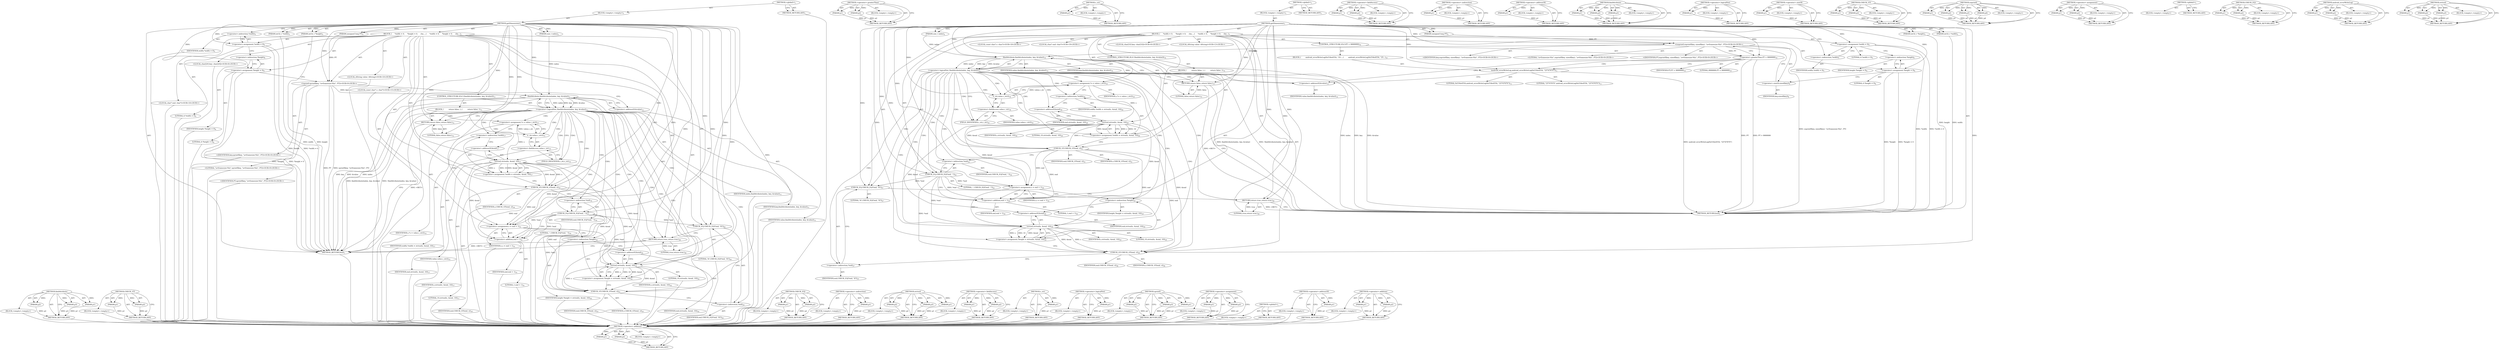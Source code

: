 digraph "strtoul" {
vulnerable_137 [label=<(METHOD,findAttribute)>];
vulnerable_138 [label=<(PARAM,p1)>];
vulnerable_139 [label=<(PARAM,p2)>];
vulnerable_140 [label=<(PARAM,p3)>];
vulnerable_141 [label=<(BLOCK,&lt;empty&gt;,&lt;empty&gt;)>];
vulnerable_142 [label=<(METHOD_RETURN,ANY)>];
vulnerable_162 [label=<(METHOD,CHECK_GT)>];
vulnerable_163 [label=<(PARAM,p1)>];
vulnerable_164 [label=<(PARAM,p2)>];
vulnerable_165 [label=<(BLOCK,&lt;empty&gt;,&lt;empty&gt;)>];
vulnerable_166 [label=<(METHOD_RETURN,ANY)>];
vulnerable_6 [label=<(METHOD,&lt;global&gt;)<SUB>1</SUB>>];
vulnerable_7 [label=<(BLOCK,&lt;empty&gt;,&lt;empty&gt;)<SUB>1</SUB>>];
vulnerable_8 [label=<(METHOD,getDimensions)<SUB>1</SUB>>];
vulnerable_9 [label=<(PARAM,size_t index)<SUB>2</SUB>>];
vulnerable_10 [label=<(PARAM,unsigned long PT)<SUB>2</SUB>>];
vulnerable_11 [label=<(PARAM,int32_t *width)<SUB>3</SUB>>];
vulnerable_12 [label=<(PARAM,int32_t *height)<SUB>3</SUB>>];
vulnerable_13 [label=<(BLOCK,{

     *width = 0;
     *height = 0;
 
    cha...,{

     *width = 0;
     *height = 0;
 
    cha...)<SUB>3</SUB>>];
vulnerable_14 [label=<(&lt;operator&gt;.assignment,*width = 0)<SUB>5</SUB>>];
vulnerable_15 [label=<(&lt;operator&gt;.indirection,*width)<SUB>5</SUB>>];
vulnerable_16 [label=<(IDENTIFIER,width,*width = 0)<SUB>5</SUB>>];
vulnerable_17 [label=<(LITERAL,0,*width = 0)<SUB>5</SUB>>];
vulnerable_18 [label=<(&lt;operator&gt;.assignment,*height = 0)<SUB>6</SUB>>];
vulnerable_19 [label=<(&lt;operator&gt;.indirection,*height)<SUB>6</SUB>>];
vulnerable_20 [label=<(IDENTIFIER,height,*height = 0)<SUB>6</SUB>>];
vulnerable_21 [label=<(LITERAL,0,*height = 0)<SUB>6</SUB>>];
vulnerable_22 [label="<(LOCAL,char[20] key: char[20])<SUB>8</SUB>>"];
vulnerable_23 [label="<(sprintf,sprintf(key, &quot;a=framesize:%lu&quot;, PT))<SUB>9</SUB>>"];
vulnerable_24 [label="<(IDENTIFIER,key,sprintf(key, &quot;a=framesize:%lu&quot;, PT))<SUB>9</SUB>>"];
vulnerable_25 [label="<(LITERAL,&quot;a=framesize:%lu&quot;,sprintf(key, &quot;a=framesize:%lu&quot;, PT))<SUB>9</SUB>>"];
vulnerable_26 [label="<(IDENTIFIER,PT,sprintf(key, &quot;a=framesize:%lu&quot;, PT))<SUB>9</SUB>>"];
vulnerable_27 [label="<(LOCAL,AString value: AString)<SUB>10</SUB>>"];
vulnerable_28 [label=<(CONTROL_STRUCTURE,IF,if (!findAttribute(index, key, &amp;value)))<SUB>11</SUB>>];
vulnerable_29 [label=<(&lt;operator&gt;.logicalNot,!findAttribute(index, key, &amp;value))<SUB>11</SUB>>];
vulnerable_30 [label=<(findAttribute,findAttribute(index, key, &amp;value))<SUB>11</SUB>>];
vulnerable_31 [label=<(IDENTIFIER,index,findAttribute(index, key, &amp;value))<SUB>11</SUB>>];
vulnerable_32 [label=<(IDENTIFIER,key,findAttribute(index, key, &amp;value))<SUB>11</SUB>>];
vulnerable_33 [label=<(&lt;operator&gt;.addressOf,&amp;value)<SUB>11</SUB>>];
vulnerable_34 [label=<(IDENTIFIER,value,findAttribute(index, key, &amp;value))<SUB>11</SUB>>];
vulnerable_35 [label=<(BLOCK,{
         return false;
 },{
         return false;
 })<SUB>11</SUB>>];
vulnerable_36 [label=<(RETURN,return false;,return false;)<SUB>12</SUB>>];
vulnerable_37 [label=<(LITERAL,false,return false;)<SUB>12</SUB>>];
vulnerable_38 [label="<(LOCAL,const char* s: char*)<SUB>15</SUB>>"];
vulnerable_39 [label=<(&lt;operator&gt;.assignment,*s = value.c_str())<SUB>15</SUB>>];
vulnerable_40 [label=<(IDENTIFIER,s,*s = value.c_str())<SUB>15</SUB>>];
vulnerable_41 [label=<(c_str,value.c_str())<SUB>15</SUB>>];
vulnerable_42 [label=<(&lt;operator&gt;.fieldAccess,value.c_str)<SUB>15</SUB>>];
vulnerable_43 [label=<(IDENTIFIER,value,value.c_str())<SUB>15</SUB>>];
vulnerable_44 [label=<(FIELD_IDENTIFIER,c_str,c_str)<SUB>15</SUB>>];
vulnerable_45 [label="<(LOCAL,char* end: char*)<SUB>16</SUB>>"];
vulnerable_46 [label=<(&lt;operator&gt;.assignment,*width = strtoul(s, &amp;end, 10))<SUB>17</SUB>>];
vulnerable_47 [label=<(&lt;operator&gt;.indirection,*width)<SUB>17</SUB>>];
vulnerable_48 [label=<(IDENTIFIER,width,*width = strtoul(s, &amp;end, 10))<SUB>17</SUB>>];
vulnerable_49 [label=<(strtoul,strtoul(s, &amp;end, 10))<SUB>17</SUB>>];
vulnerable_50 [label=<(IDENTIFIER,s,strtoul(s, &amp;end, 10))<SUB>17</SUB>>];
vulnerable_51 [label=<(&lt;operator&gt;.addressOf,&amp;end)<SUB>17</SUB>>];
vulnerable_52 [label=<(IDENTIFIER,end,strtoul(s, &amp;end, 10))<SUB>17</SUB>>];
vulnerable_53 [label=<(LITERAL,10,strtoul(s, &amp;end, 10))<SUB>17</SUB>>];
vulnerable_54 [label=<(CHECK_GT,CHECK_GT(end, s))<SUB>18</SUB>>];
vulnerable_55 [label=<(IDENTIFIER,end,CHECK_GT(end, s))<SUB>18</SUB>>];
vulnerable_56 [label=<(IDENTIFIER,s,CHECK_GT(end, s))<SUB>18</SUB>>];
vulnerable_57 [label=<(CHECK_EQ,CHECK_EQ(*end, '-'))<SUB>19</SUB>>];
vulnerable_58 [label=<(&lt;operator&gt;.indirection,*end)<SUB>19</SUB>>];
vulnerable_59 [label=<(IDENTIFIER,end,CHECK_EQ(*end, '-'))<SUB>19</SUB>>];
vulnerable_60 [label=<(LITERAL,'-',CHECK_EQ(*end, '-'))<SUB>19</SUB>>];
vulnerable_61 [label=<(&lt;operator&gt;.assignment,s = end + 1)<SUB>21</SUB>>];
vulnerable_62 [label=<(IDENTIFIER,s,s = end + 1)<SUB>21</SUB>>];
vulnerable_63 [label=<(&lt;operator&gt;.addition,end + 1)<SUB>21</SUB>>];
vulnerable_64 [label=<(IDENTIFIER,end,end + 1)<SUB>21</SUB>>];
vulnerable_65 [label=<(LITERAL,1,end + 1)<SUB>21</SUB>>];
vulnerable_66 [label=<(&lt;operator&gt;.assignment,*height = strtoul(s, &amp;end, 10))<SUB>22</SUB>>];
vulnerable_67 [label=<(&lt;operator&gt;.indirection,*height)<SUB>22</SUB>>];
vulnerable_68 [label=<(IDENTIFIER,height,*height = strtoul(s, &amp;end, 10))<SUB>22</SUB>>];
vulnerable_69 [label=<(strtoul,strtoul(s, &amp;end, 10))<SUB>22</SUB>>];
vulnerable_70 [label=<(IDENTIFIER,s,strtoul(s, &amp;end, 10))<SUB>22</SUB>>];
vulnerable_71 [label=<(&lt;operator&gt;.addressOf,&amp;end)<SUB>22</SUB>>];
vulnerable_72 [label=<(IDENTIFIER,end,strtoul(s, &amp;end, 10))<SUB>22</SUB>>];
vulnerable_73 [label=<(LITERAL,10,strtoul(s, &amp;end, 10))<SUB>22</SUB>>];
vulnerable_74 [label=<(CHECK_GT,CHECK_GT(end, s))<SUB>23</SUB>>];
vulnerable_75 [label=<(IDENTIFIER,end,CHECK_GT(end, s))<SUB>23</SUB>>];
vulnerable_76 [label=<(IDENTIFIER,s,CHECK_GT(end, s))<SUB>23</SUB>>];
vulnerable_77 [label=<(CHECK_EQ,CHECK_EQ(*end, '\0'))<SUB>24</SUB>>];
vulnerable_78 [label=<(&lt;operator&gt;.indirection,*end)<SUB>24</SUB>>];
vulnerable_79 [label=<(IDENTIFIER,end,CHECK_EQ(*end, '\0'))<SUB>24</SUB>>];
vulnerable_80 [label=<(LITERAL,'\0',CHECK_EQ(*end, '\0'))<SUB>24</SUB>>];
vulnerable_81 [label=<(RETURN,return true;,return true;)<SUB>26</SUB>>];
vulnerable_82 [label=<(LITERAL,true,return true;)<SUB>26</SUB>>];
vulnerable_83 [label=<(METHOD_RETURN,bool)<SUB>1</SUB>>];
vulnerable_85 [label=<(METHOD_RETURN,ANY)<SUB>1</SUB>>];
vulnerable_167 [label=<(METHOD,CHECK_EQ)>];
vulnerable_168 [label=<(PARAM,p1)>];
vulnerable_169 [label=<(PARAM,p2)>];
vulnerable_170 [label=<(BLOCK,&lt;empty&gt;,&lt;empty&gt;)>];
vulnerable_171 [label=<(METHOD_RETURN,ANY)>];
vulnerable_123 [label=<(METHOD,&lt;operator&gt;.indirection)>];
vulnerable_124 [label=<(PARAM,p1)>];
vulnerable_125 [label=<(BLOCK,&lt;empty&gt;,&lt;empty&gt;)>];
vulnerable_126 [label=<(METHOD_RETURN,ANY)>];
vulnerable_156 [label=<(METHOD,strtoul)>];
vulnerable_157 [label=<(PARAM,p1)>];
vulnerable_158 [label=<(PARAM,p2)>];
vulnerable_159 [label=<(PARAM,p3)>];
vulnerable_160 [label=<(BLOCK,&lt;empty&gt;,&lt;empty&gt;)>];
vulnerable_161 [label=<(METHOD_RETURN,ANY)>];
vulnerable_151 [label=<(METHOD,&lt;operator&gt;.fieldAccess)>];
vulnerable_152 [label=<(PARAM,p1)>];
vulnerable_153 [label=<(PARAM,p2)>];
vulnerable_154 [label=<(BLOCK,&lt;empty&gt;,&lt;empty&gt;)>];
vulnerable_155 [label=<(METHOD_RETURN,ANY)>];
vulnerable_147 [label=<(METHOD,c_str)>];
vulnerable_148 [label=<(PARAM,p1)>];
vulnerable_149 [label=<(BLOCK,&lt;empty&gt;,&lt;empty&gt;)>];
vulnerable_150 [label=<(METHOD_RETURN,ANY)>];
vulnerable_133 [label=<(METHOD,&lt;operator&gt;.logicalNot)>];
vulnerable_134 [label=<(PARAM,p1)>];
vulnerable_135 [label=<(BLOCK,&lt;empty&gt;,&lt;empty&gt;)>];
vulnerable_136 [label=<(METHOD_RETURN,ANY)>];
vulnerable_127 [label=<(METHOD,sprintf)>];
vulnerable_128 [label=<(PARAM,p1)>];
vulnerable_129 [label=<(PARAM,p2)>];
vulnerable_130 [label=<(PARAM,p3)>];
vulnerable_131 [label=<(BLOCK,&lt;empty&gt;,&lt;empty&gt;)>];
vulnerable_132 [label=<(METHOD_RETURN,ANY)>];
vulnerable_118 [label=<(METHOD,&lt;operator&gt;.assignment)>];
vulnerable_119 [label=<(PARAM,p1)>];
vulnerable_120 [label=<(PARAM,p2)>];
vulnerable_121 [label=<(BLOCK,&lt;empty&gt;,&lt;empty&gt;)>];
vulnerable_122 [label=<(METHOD_RETURN,ANY)>];
vulnerable_112 [label=<(METHOD,&lt;global&gt;)<SUB>1</SUB>>];
vulnerable_113 [label=<(BLOCK,&lt;empty&gt;,&lt;empty&gt;)>];
vulnerable_114 [label=<(METHOD_RETURN,ANY)>];
vulnerable_143 [label=<(METHOD,&lt;operator&gt;.addressOf)>];
vulnerable_144 [label=<(PARAM,p1)>];
vulnerable_145 [label=<(BLOCK,&lt;empty&gt;,&lt;empty&gt;)>];
vulnerable_146 [label=<(METHOD_RETURN,ANY)>];
vulnerable_172 [label=<(METHOD,&lt;operator&gt;.addition)>];
vulnerable_173 [label=<(PARAM,p1)>];
vulnerable_174 [label=<(PARAM,p2)>];
vulnerable_175 [label=<(BLOCK,&lt;empty&gt;,&lt;empty&gt;)>];
vulnerable_176 [label=<(METHOD_RETURN,ANY)>];
fixed_199 [label=<(METHOD,&lt;operator&gt;.addition)>];
fixed_200 [label=<(PARAM,p1)>];
fixed_201 [label=<(PARAM,p2)>];
fixed_202 [label=<(BLOCK,&lt;empty&gt;,&lt;empty&gt;)>];
fixed_203 [label=<(METHOD_RETURN,ANY)>];
fixed_150 [label=<(METHOD,&lt;operator&gt;.greaterThan)>];
fixed_151 [label=<(PARAM,p1)>];
fixed_152 [label=<(PARAM,p2)>];
fixed_153 [label=<(BLOCK,&lt;empty&gt;,&lt;empty&gt;)>];
fixed_154 [label=<(METHOD_RETURN,ANY)>];
fixed_174 [label=<(METHOD,c_str)>];
fixed_175 [label=<(PARAM,p1)>];
fixed_176 [label=<(BLOCK,&lt;empty&gt;,&lt;empty&gt;)>];
fixed_177 [label=<(METHOD_RETURN,ANY)>];
fixed_6 [label=<(METHOD,&lt;global&gt;)<SUB>1</SUB>>];
fixed_7 [label=<(BLOCK,&lt;empty&gt;,&lt;empty&gt;)<SUB>1</SUB>>];
fixed_8 [label=<(METHOD,getDimensions)<SUB>1</SUB>>];
fixed_9 [label=<(PARAM,size_t index)<SUB>2</SUB>>];
fixed_10 [label=<(PARAM,unsigned long PT)<SUB>2</SUB>>];
fixed_11 [label=<(PARAM,int32_t *width)<SUB>3</SUB>>];
fixed_12 [label=<(PARAM,int32_t *height)<SUB>3</SUB>>];
fixed_13 [label=<(BLOCK,{

     *width = 0;
     *height = 0;
 
    cha...,{

     *width = 0;
     *height = 0;
 
    cha...)<SUB>3</SUB>>];
fixed_14 [label=<(&lt;operator&gt;.assignment,*width = 0)<SUB>5</SUB>>];
fixed_15 [label=<(&lt;operator&gt;.indirection,*width)<SUB>5</SUB>>];
fixed_16 [label=<(IDENTIFIER,width,*width = 0)<SUB>5</SUB>>];
fixed_17 [label=<(LITERAL,0,*width = 0)<SUB>5</SUB>>];
fixed_18 [label=<(&lt;operator&gt;.assignment,*height = 0)<SUB>6</SUB>>];
fixed_19 [label=<(&lt;operator&gt;.indirection,*height)<SUB>6</SUB>>];
fixed_20 [label=<(IDENTIFIER,height,*height = 0)<SUB>6</SUB>>];
fixed_21 [label=<(LITERAL,0,*height = 0)<SUB>6</SUB>>];
fixed_22 [label="<(LOCAL,char[33] key: char[33])<SUB>8</SUB>>"];
fixed_23 [label="<(snprintf,snprintf(key, sizeof(key), &quot;a=framesize:%lu&quot;, PT))<SUB>9</SUB>>"];
fixed_24 [label="<(IDENTIFIER,key,snprintf(key, sizeof(key), &quot;a=framesize:%lu&quot;, PT))<SUB>9</SUB>>"];
fixed_25 [label=<(&lt;operator&gt;.sizeOf,sizeof(key))<SUB>9</SUB>>];
fixed_26 [label=<(IDENTIFIER,key,sizeof(key))<SUB>9</SUB>>];
fixed_27 [label="<(LITERAL,&quot;a=framesize:%lu&quot;,snprintf(key, sizeof(key), &quot;a=framesize:%lu&quot;, PT))<SUB>9</SUB>>"];
fixed_28 [label="<(IDENTIFIER,PT,snprintf(key, sizeof(key), &quot;a=framesize:%lu&quot;, PT))<SUB>9</SUB>>"];
fixed_29 [label=<(CONTROL_STRUCTURE,IF,if (PT &gt; 9999999))<SUB>10</SUB>>];
fixed_30 [label=<(&lt;operator&gt;.greaterThan,PT &gt; 9999999)<SUB>10</SUB>>];
fixed_31 [label=<(IDENTIFIER,PT,PT &gt; 9999999)<SUB>10</SUB>>];
fixed_32 [label=<(LITERAL,9999999,PT &gt; 9999999)<SUB>10</SUB>>];
fixed_33 [label=<(BLOCK,{
        android_errorWriteLog(0x534e4554, &quot;25...,{
        android_errorWriteLog(0x534e4554, &quot;25...)<SUB>10</SUB>>];
fixed_34 [label=<(android_errorWriteLog,android_errorWriteLog(0x534e4554, &quot;25747670&quot;))<SUB>11</SUB>>];
fixed_35 [label=<(LITERAL,0x534e4554,android_errorWriteLog(0x534e4554, &quot;25747670&quot;))<SUB>11</SUB>>];
fixed_36 [label=<(LITERAL,&quot;25747670&quot;,android_errorWriteLog(0x534e4554, &quot;25747670&quot;))<SUB>11</SUB>>];
fixed_37 [label="<(LOCAL,AString value: AString)<SUB>13</SUB>>"];
fixed_38 [label=<(CONTROL_STRUCTURE,IF,if (!findAttribute(index, key, &amp;value)))<SUB>14</SUB>>];
fixed_39 [label=<(&lt;operator&gt;.logicalNot,!findAttribute(index, key, &amp;value))<SUB>14</SUB>>];
fixed_40 [label=<(findAttribute,findAttribute(index, key, &amp;value))<SUB>14</SUB>>];
fixed_41 [label=<(IDENTIFIER,index,findAttribute(index, key, &amp;value))<SUB>14</SUB>>];
fixed_42 [label=<(IDENTIFIER,key,findAttribute(index, key, &amp;value))<SUB>14</SUB>>];
fixed_43 [label=<(&lt;operator&gt;.addressOf,&amp;value)<SUB>14</SUB>>];
fixed_44 [label=<(IDENTIFIER,value,findAttribute(index, key, &amp;value))<SUB>14</SUB>>];
fixed_45 [label=<(BLOCK,{
         return false;
 },{
         return false;
 })<SUB>14</SUB>>];
fixed_46 [label=<(RETURN,return false;,return false;)<SUB>15</SUB>>];
fixed_47 [label=<(LITERAL,false,return false;)<SUB>15</SUB>>];
fixed_48 [label="<(LOCAL,const char* s: char*)<SUB>18</SUB>>"];
fixed_49 [label=<(&lt;operator&gt;.assignment,*s = value.c_str())<SUB>18</SUB>>];
fixed_50 [label=<(IDENTIFIER,s,*s = value.c_str())<SUB>18</SUB>>];
fixed_51 [label=<(c_str,value.c_str())<SUB>18</SUB>>];
fixed_52 [label=<(&lt;operator&gt;.fieldAccess,value.c_str)<SUB>18</SUB>>];
fixed_53 [label=<(IDENTIFIER,value,value.c_str())<SUB>18</SUB>>];
fixed_54 [label=<(FIELD_IDENTIFIER,c_str,c_str)<SUB>18</SUB>>];
fixed_55 [label="<(LOCAL,char* end: char*)<SUB>19</SUB>>"];
fixed_56 [label=<(&lt;operator&gt;.assignment,*width = strtoul(s, &amp;end, 10))<SUB>20</SUB>>];
fixed_57 [label=<(&lt;operator&gt;.indirection,*width)<SUB>20</SUB>>];
fixed_58 [label=<(IDENTIFIER,width,*width = strtoul(s, &amp;end, 10))<SUB>20</SUB>>];
fixed_59 [label=<(strtoul,strtoul(s, &amp;end, 10))<SUB>20</SUB>>];
fixed_60 [label=<(IDENTIFIER,s,strtoul(s, &amp;end, 10))<SUB>20</SUB>>];
fixed_61 [label=<(&lt;operator&gt;.addressOf,&amp;end)<SUB>20</SUB>>];
fixed_62 [label=<(IDENTIFIER,end,strtoul(s, &amp;end, 10))<SUB>20</SUB>>];
fixed_63 [label=<(LITERAL,10,strtoul(s, &amp;end, 10))<SUB>20</SUB>>];
fixed_64 [label=<(CHECK_GT,CHECK_GT(end, s))<SUB>21</SUB>>];
fixed_65 [label=<(IDENTIFIER,end,CHECK_GT(end, s))<SUB>21</SUB>>];
fixed_66 [label=<(IDENTIFIER,s,CHECK_GT(end, s))<SUB>21</SUB>>];
fixed_67 [label=<(CHECK_EQ,CHECK_EQ(*end, '-'))<SUB>22</SUB>>];
fixed_68 [label=<(&lt;operator&gt;.indirection,*end)<SUB>22</SUB>>];
fixed_69 [label=<(IDENTIFIER,end,CHECK_EQ(*end, '-'))<SUB>22</SUB>>];
fixed_70 [label=<(LITERAL,'-',CHECK_EQ(*end, '-'))<SUB>22</SUB>>];
fixed_71 [label=<(&lt;operator&gt;.assignment,s = end + 1)<SUB>24</SUB>>];
fixed_72 [label=<(IDENTIFIER,s,s = end + 1)<SUB>24</SUB>>];
fixed_73 [label=<(&lt;operator&gt;.addition,end + 1)<SUB>24</SUB>>];
fixed_74 [label=<(IDENTIFIER,end,end + 1)<SUB>24</SUB>>];
fixed_75 [label=<(LITERAL,1,end + 1)<SUB>24</SUB>>];
fixed_76 [label=<(&lt;operator&gt;.assignment,*height = strtoul(s, &amp;end, 10))<SUB>25</SUB>>];
fixed_77 [label=<(&lt;operator&gt;.indirection,*height)<SUB>25</SUB>>];
fixed_78 [label=<(IDENTIFIER,height,*height = strtoul(s, &amp;end, 10))<SUB>25</SUB>>];
fixed_79 [label=<(strtoul,strtoul(s, &amp;end, 10))<SUB>25</SUB>>];
fixed_80 [label=<(IDENTIFIER,s,strtoul(s, &amp;end, 10))<SUB>25</SUB>>];
fixed_81 [label=<(&lt;operator&gt;.addressOf,&amp;end)<SUB>25</SUB>>];
fixed_82 [label=<(IDENTIFIER,end,strtoul(s, &amp;end, 10))<SUB>25</SUB>>];
fixed_83 [label=<(LITERAL,10,strtoul(s, &amp;end, 10))<SUB>25</SUB>>];
fixed_84 [label=<(CHECK_GT,CHECK_GT(end, s))<SUB>26</SUB>>];
fixed_85 [label=<(IDENTIFIER,end,CHECK_GT(end, s))<SUB>26</SUB>>];
fixed_86 [label=<(IDENTIFIER,s,CHECK_GT(end, s))<SUB>26</SUB>>];
fixed_87 [label=<(CHECK_EQ,CHECK_EQ(*end, '\0'))<SUB>27</SUB>>];
fixed_88 [label=<(&lt;operator&gt;.indirection,*end)<SUB>27</SUB>>];
fixed_89 [label=<(IDENTIFIER,end,CHECK_EQ(*end, '\0'))<SUB>27</SUB>>];
fixed_90 [label=<(LITERAL,'\0',CHECK_EQ(*end, '\0'))<SUB>27</SUB>>];
fixed_91 [label=<(RETURN,return true;,return true;)<SUB>29</SUB>>];
fixed_92 [label=<(LITERAL,true,return true;)<SUB>29</SUB>>];
fixed_93 [label=<(METHOD_RETURN,bool)<SUB>1</SUB>>];
fixed_95 [label=<(METHOD_RETURN,ANY)<SUB>1</SUB>>];
fixed_178 [label=<(METHOD,&lt;operator&gt;.fieldAccess)>];
fixed_179 [label=<(PARAM,p1)>];
fixed_180 [label=<(PARAM,p2)>];
fixed_181 [label=<(BLOCK,&lt;empty&gt;,&lt;empty&gt;)>];
fixed_182 [label=<(METHOD_RETURN,ANY)>];
fixed_135 [label=<(METHOD,&lt;operator&gt;.indirection)>];
fixed_136 [label=<(PARAM,p1)>];
fixed_137 [label=<(BLOCK,&lt;empty&gt;,&lt;empty&gt;)>];
fixed_138 [label=<(METHOD_RETURN,ANY)>];
fixed_170 [label=<(METHOD,&lt;operator&gt;.addressOf)>];
fixed_171 [label=<(PARAM,p1)>];
fixed_172 [label=<(BLOCK,&lt;empty&gt;,&lt;empty&gt;)>];
fixed_173 [label=<(METHOD_RETURN,ANY)>];
fixed_164 [label=<(METHOD,findAttribute)>];
fixed_165 [label=<(PARAM,p1)>];
fixed_166 [label=<(PARAM,p2)>];
fixed_167 [label=<(PARAM,p3)>];
fixed_168 [label=<(BLOCK,&lt;empty&gt;,&lt;empty&gt;)>];
fixed_169 [label=<(METHOD_RETURN,ANY)>];
fixed_160 [label=<(METHOD,&lt;operator&gt;.logicalNot)>];
fixed_161 [label=<(PARAM,p1)>];
fixed_162 [label=<(BLOCK,&lt;empty&gt;,&lt;empty&gt;)>];
fixed_163 [label=<(METHOD_RETURN,ANY)>];
fixed_146 [label=<(METHOD,&lt;operator&gt;.sizeOf)>];
fixed_147 [label=<(PARAM,p1)>];
fixed_148 [label=<(BLOCK,&lt;empty&gt;,&lt;empty&gt;)>];
fixed_149 [label=<(METHOD_RETURN,ANY)>];
fixed_189 [label=<(METHOD,CHECK_GT)>];
fixed_190 [label=<(PARAM,p1)>];
fixed_191 [label=<(PARAM,p2)>];
fixed_192 [label=<(BLOCK,&lt;empty&gt;,&lt;empty&gt;)>];
fixed_193 [label=<(METHOD_RETURN,ANY)>];
fixed_139 [label=<(METHOD,snprintf)>];
fixed_140 [label=<(PARAM,p1)>];
fixed_141 [label=<(PARAM,p2)>];
fixed_142 [label=<(PARAM,p3)>];
fixed_143 [label=<(PARAM,p4)>];
fixed_144 [label=<(BLOCK,&lt;empty&gt;,&lt;empty&gt;)>];
fixed_145 [label=<(METHOD_RETURN,ANY)>];
fixed_130 [label=<(METHOD,&lt;operator&gt;.assignment)>];
fixed_131 [label=<(PARAM,p1)>];
fixed_132 [label=<(PARAM,p2)>];
fixed_133 [label=<(BLOCK,&lt;empty&gt;,&lt;empty&gt;)>];
fixed_134 [label=<(METHOD_RETURN,ANY)>];
fixed_124 [label=<(METHOD,&lt;global&gt;)<SUB>1</SUB>>];
fixed_125 [label=<(BLOCK,&lt;empty&gt;,&lt;empty&gt;)>];
fixed_126 [label=<(METHOD_RETURN,ANY)>];
fixed_194 [label=<(METHOD,CHECK_EQ)>];
fixed_195 [label=<(PARAM,p1)>];
fixed_196 [label=<(PARAM,p2)>];
fixed_197 [label=<(BLOCK,&lt;empty&gt;,&lt;empty&gt;)>];
fixed_198 [label=<(METHOD_RETURN,ANY)>];
fixed_155 [label=<(METHOD,android_errorWriteLog)>];
fixed_156 [label=<(PARAM,p1)>];
fixed_157 [label=<(PARAM,p2)>];
fixed_158 [label=<(BLOCK,&lt;empty&gt;,&lt;empty&gt;)>];
fixed_159 [label=<(METHOD_RETURN,ANY)>];
fixed_183 [label=<(METHOD,strtoul)>];
fixed_184 [label=<(PARAM,p1)>];
fixed_185 [label=<(PARAM,p2)>];
fixed_186 [label=<(PARAM,p3)>];
fixed_187 [label=<(BLOCK,&lt;empty&gt;,&lt;empty&gt;)>];
fixed_188 [label=<(METHOD_RETURN,ANY)>];
vulnerable_137 -> vulnerable_138  [key=0, label="AST: "];
vulnerable_137 -> vulnerable_138  [key=1, label="DDG: "];
vulnerable_137 -> vulnerable_141  [key=0, label="AST: "];
vulnerable_137 -> vulnerable_139  [key=0, label="AST: "];
vulnerable_137 -> vulnerable_139  [key=1, label="DDG: "];
vulnerable_137 -> vulnerable_142  [key=0, label="AST: "];
vulnerable_137 -> vulnerable_142  [key=1, label="CFG: "];
vulnerable_137 -> vulnerable_140  [key=0, label="AST: "];
vulnerable_137 -> vulnerable_140  [key=1, label="DDG: "];
vulnerable_138 -> vulnerable_142  [key=0, label="DDG: p1"];
vulnerable_139 -> vulnerable_142  [key=0, label="DDG: p2"];
vulnerable_140 -> vulnerable_142  [key=0, label="DDG: p3"];
vulnerable_141 -> fixed_199  [key=0];
vulnerable_142 -> fixed_199  [key=0];
vulnerable_162 -> vulnerable_163  [key=0, label="AST: "];
vulnerable_162 -> vulnerable_163  [key=1, label="DDG: "];
vulnerable_162 -> vulnerable_165  [key=0, label="AST: "];
vulnerable_162 -> vulnerable_164  [key=0, label="AST: "];
vulnerable_162 -> vulnerable_164  [key=1, label="DDG: "];
vulnerable_162 -> vulnerable_166  [key=0, label="AST: "];
vulnerable_162 -> vulnerable_166  [key=1, label="CFG: "];
vulnerable_163 -> vulnerable_166  [key=0, label="DDG: p1"];
vulnerable_164 -> vulnerable_166  [key=0, label="DDG: p2"];
vulnerable_165 -> fixed_199  [key=0];
vulnerable_166 -> fixed_199  [key=0];
vulnerable_6 -> vulnerable_7  [key=0, label="AST: "];
vulnerable_6 -> vulnerable_85  [key=0, label="AST: "];
vulnerable_6 -> vulnerable_85  [key=1, label="CFG: "];
vulnerable_7 -> vulnerable_8  [key=0, label="AST: "];
vulnerable_8 -> vulnerable_9  [key=0, label="AST: "];
vulnerable_8 -> vulnerable_9  [key=1, label="DDG: "];
vulnerable_8 -> vulnerable_10  [key=0, label="AST: "];
vulnerable_8 -> vulnerable_10  [key=1, label="DDG: "];
vulnerable_8 -> vulnerable_11  [key=0, label="AST: "];
vulnerable_8 -> vulnerable_11  [key=1, label="DDG: "];
vulnerable_8 -> vulnerable_12  [key=0, label="AST: "];
vulnerable_8 -> vulnerable_12  [key=1, label="DDG: "];
vulnerable_8 -> vulnerable_13  [key=0, label="AST: "];
vulnerable_8 -> vulnerable_83  [key=0, label="AST: "];
vulnerable_8 -> vulnerable_15  [key=0, label="CFG: "];
vulnerable_8 -> vulnerable_14  [key=0, label="DDG: "];
vulnerable_8 -> vulnerable_18  [key=0, label="DDG: "];
vulnerable_8 -> vulnerable_61  [key=0, label="DDG: "];
vulnerable_8 -> vulnerable_81  [key=0, label="DDG: "];
vulnerable_8 -> vulnerable_23  [key=0, label="DDG: "];
vulnerable_8 -> vulnerable_54  [key=0, label="DDG: "];
vulnerable_8 -> vulnerable_57  [key=0, label="DDG: "];
vulnerable_8 -> vulnerable_74  [key=0, label="DDG: "];
vulnerable_8 -> vulnerable_77  [key=0, label="DDG: "];
vulnerable_8 -> vulnerable_82  [key=0, label="DDG: "];
vulnerable_8 -> vulnerable_36  [key=0, label="DDG: "];
vulnerable_8 -> vulnerable_41  [key=0, label="DDG: "];
vulnerable_8 -> vulnerable_49  [key=0, label="DDG: "];
vulnerable_8 -> vulnerable_63  [key=0, label="DDG: "];
vulnerable_8 -> vulnerable_69  [key=0, label="DDG: "];
vulnerable_8 -> vulnerable_30  [key=0, label="DDG: "];
vulnerable_8 -> vulnerable_37  [key=0, label="DDG: "];
vulnerable_9 -> vulnerable_30  [key=0, label="DDG: index"];
vulnerable_10 -> vulnerable_23  [key=0, label="DDG: PT"];
vulnerable_11 -> vulnerable_83  [key=0, label="DDG: width"];
vulnerable_12 -> vulnerable_83  [key=0, label="DDG: height"];
vulnerable_13 -> vulnerable_14  [key=0, label="AST: "];
vulnerable_13 -> vulnerable_18  [key=0, label="AST: "];
vulnerable_13 -> vulnerable_22  [key=0, label="AST: "];
vulnerable_13 -> vulnerable_23  [key=0, label="AST: "];
vulnerable_13 -> vulnerable_27  [key=0, label="AST: "];
vulnerable_13 -> vulnerable_28  [key=0, label="AST: "];
vulnerable_13 -> vulnerable_38  [key=0, label="AST: "];
vulnerable_13 -> vulnerable_39  [key=0, label="AST: "];
vulnerable_13 -> vulnerable_45  [key=0, label="AST: "];
vulnerable_13 -> vulnerable_46  [key=0, label="AST: "];
vulnerable_13 -> vulnerable_54  [key=0, label="AST: "];
vulnerable_13 -> vulnerable_57  [key=0, label="AST: "];
vulnerable_13 -> vulnerable_61  [key=0, label="AST: "];
vulnerable_13 -> vulnerable_66  [key=0, label="AST: "];
vulnerable_13 -> vulnerable_74  [key=0, label="AST: "];
vulnerable_13 -> vulnerable_77  [key=0, label="AST: "];
vulnerable_13 -> vulnerable_81  [key=0, label="AST: "];
vulnerable_14 -> vulnerable_15  [key=0, label="AST: "];
vulnerable_14 -> vulnerable_17  [key=0, label="AST: "];
vulnerable_14 -> vulnerable_19  [key=0, label="CFG: "];
vulnerable_14 -> vulnerable_83  [key=0, label="DDG: *width"];
vulnerable_14 -> vulnerable_83  [key=1, label="DDG: *width = 0"];
vulnerable_15 -> vulnerable_16  [key=0, label="AST: "];
vulnerable_15 -> vulnerable_14  [key=0, label="CFG: "];
vulnerable_16 -> fixed_199  [key=0];
vulnerable_17 -> fixed_199  [key=0];
vulnerable_18 -> vulnerable_19  [key=0, label="AST: "];
vulnerable_18 -> vulnerable_21  [key=0, label="AST: "];
vulnerable_18 -> vulnerable_23  [key=0, label="CFG: "];
vulnerable_18 -> vulnerable_83  [key=0, label="DDG: *height"];
vulnerable_18 -> vulnerable_83  [key=1, label="DDG: *height = 0"];
vulnerable_19 -> vulnerable_20  [key=0, label="AST: "];
vulnerable_19 -> vulnerable_18  [key=0, label="CFG: "];
vulnerable_20 -> fixed_199  [key=0];
vulnerable_21 -> fixed_199  [key=0];
vulnerable_22 -> fixed_199  [key=0];
vulnerable_23 -> vulnerable_24  [key=0, label="AST: "];
vulnerable_23 -> vulnerable_25  [key=0, label="AST: "];
vulnerable_23 -> vulnerable_26  [key=0, label="AST: "];
vulnerable_23 -> vulnerable_33  [key=0, label="CFG: "];
vulnerable_23 -> vulnerable_83  [key=0, label="DDG: PT"];
vulnerable_23 -> vulnerable_83  [key=1, label="DDG: sprintf(key, &quot;a=framesize:%lu&quot;, PT)"];
vulnerable_23 -> vulnerable_30  [key=0, label="DDG: key"];
vulnerable_24 -> fixed_199  [key=0];
vulnerable_25 -> fixed_199  [key=0];
vulnerable_26 -> fixed_199  [key=0];
vulnerable_27 -> fixed_199  [key=0];
vulnerable_28 -> vulnerable_29  [key=0, label="AST: "];
vulnerable_28 -> vulnerable_35  [key=0, label="AST: "];
vulnerable_29 -> vulnerable_30  [key=0, label="AST: "];
vulnerable_29 -> vulnerable_36  [key=0, label="CFG: "];
vulnerable_29 -> vulnerable_36  [key=1, label="CDG: "];
vulnerable_29 -> vulnerable_44  [key=0, label="CFG: "];
vulnerable_29 -> vulnerable_44  [key=1, label="CDG: "];
vulnerable_29 -> vulnerable_83  [key=0, label="DDG: findAttribute(index, key, &amp;value)"];
vulnerable_29 -> vulnerable_83  [key=1, label="DDG: !findAttribute(index, key, &amp;value)"];
vulnerable_29 -> vulnerable_47  [key=0, label="CDG: "];
vulnerable_29 -> vulnerable_58  [key=0, label="CDG: "];
vulnerable_29 -> vulnerable_49  [key=0, label="CDG: "];
vulnerable_29 -> vulnerable_61  [key=0, label="CDG: "];
vulnerable_29 -> vulnerable_77  [key=0, label="CDG: "];
vulnerable_29 -> vulnerable_42  [key=0, label="CDG: "];
vulnerable_29 -> vulnerable_51  [key=0, label="CDG: "];
vulnerable_29 -> vulnerable_57  [key=0, label="CDG: "];
vulnerable_29 -> vulnerable_66  [key=0, label="CDG: "];
vulnerable_29 -> vulnerable_71  [key=0, label="CDG: "];
vulnerable_29 -> vulnerable_46  [key=0, label="CDG: "];
vulnerable_29 -> vulnerable_81  [key=0, label="CDG: "];
vulnerable_29 -> vulnerable_69  [key=0, label="CDG: "];
vulnerable_29 -> vulnerable_67  [key=0, label="CDG: "];
vulnerable_29 -> vulnerable_41  [key=0, label="CDG: "];
vulnerable_29 -> vulnerable_74  [key=0, label="CDG: "];
vulnerable_29 -> vulnerable_63  [key=0, label="CDG: "];
vulnerable_29 -> vulnerable_78  [key=0, label="CDG: "];
vulnerable_29 -> vulnerable_54  [key=0, label="CDG: "];
vulnerable_29 -> vulnerable_39  [key=0, label="CDG: "];
vulnerable_30 -> vulnerable_31  [key=0, label="AST: "];
vulnerable_30 -> vulnerable_32  [key=0, label="AST: "];
vulnerable_30 -> vulnerable_33  [key=0, label="AST: "];
vulnerable_30 -> vulnerable_29  [key=0, label="CFG: "];
vulnerable_30 -> vulnerable_29  [key=1, label="DDG: index"];
vulnerable_30 -> vulnerable_29  [key=2, label="DDG: key"];
vulnerable_30 -> vulnerable_29  [key=3, label="DDG: &amp;value"];
vulnerable_30 -> vulnerable_83  [key=0, label="DDG: index"];
vulnerable_30 -> vulnerable_83  [key=1, label="DDG: key"];
vulnerable_30 -> vulnerable_83  [key=2, label="DDG: &amp;value"];
vulnerable_31 -> fixed_199  [key=0];
vulnerable_32 -> fixed_199  [key=0];
vulnerable_33 -> vulnerable_34  [key=0, label="AST: "];
vulnerable_33 -> vulnerable_30  [key=0, label="CFG: "];
vulnerable_34 -> fixed_199  [key=0];
vulnerable_35 -> vulnerable_36  [key=0, label="AST: "];
vulnerable_36 -> vulnerable_37  [key=0, label="AST: "];
vulnerable_36 -> vulnerable_83  [key=0, label="CFG: "];
vulnerable_36 -> vulnerable_83  [key=1, label="DDG: &lt;RET&gt;"];
vulnerable_37 -> vulnerable_36  [key=0, label="DDG: false"];
vulnerable_38 -> fixed_199  [key=0];
vulnerable_39 -> vulnerable_40  [key=0, label="AST: "];
vulnerable_39 -> vulnerable_41  [key=0, label="AST: "];
vulnerable_39 -> vulnerable_47  [key=0, label="CFG: "];
vulnerable_39 -> vulnerable_49  [key=0, label="DDG: s"];
vulnerable_40 -> fixed_199  [key=0];
vulnerable_41 -> vulnerable_42  [key=0, label="AST: "];
vulnerable_41 -> vulnerable_39  [key=0, label="CFG: "];
vulnerable_41 -> vulnerable_39  [key=1, label="DDG: value.c_str"];
vulnerable_42 -> vulnerable_43  [key=0, label="AST: "];
vulnerable_42 -> vulnerable_44  [key=0, label="AST: "];
vulnerable_42 -> vulnerable_41  [key=0, label="CFG: "];
vulnerable_43 -> fixed_199  [key=0];
vulnerable_44 -> vulnerable_42  [key=0, label="CFG: "];
vulnerable_45 -> fixed_199  [key=0];
vulnerable_46 -> vulnerable_47  [key=0, label="AST: "];
vulnerable_46 -> vulnerable_49  [key=0, label="AST: "];
vulnerable_46 -> vulnerable_54  [key=0, label="CFG: "];
vulnerable_47 -> vulnerable_48  [key=0, label="AST: "];
vulnerable_47 -> vulnerable_51  [key=0, label="CFG: "];
vulnerable_48 -> fixed_199  [key=0];
vulnerable_49 -> vulnerable_50  [key=0, label="AST: "];
vulnerable_49 -> vulnerable_51  [key=0, label="AST: "];
vulnerable_49 -> vulnerable_53  [key=0, label="AST: "];
vulnerable_49 -> vulnerable_46  [key=0, label="CFG: "];
vulnerable_49 -> vulnerable_46  [key=1, label="DDG: s"];
vulnerable_49 -> vulnerable_46  [key=2, label="DDG: &amp;end"];
vulnerable_49 -> vulnerable_46  [key=3, label="DDG: 10"];
vulnerable_49 -> vulnerable_61  [key=0, label="DDG: &amp;end"];
vulnerable_49 -> vulnerable_54  [key=0, label="DDG: &amp;end"];
vulnerable_49 -> vulnerable_54  [key=1, label="DDG: s"];
vulnerable_49 -> vulnerable_74  [key=0, label="DDG: &amp;end"];
vulnerable_49 -> vulnerable_63  [key=0, label="DDG: &amp;end"];
vulnerable_49 -> vulnerable_69  [key=0, label="DDG: &amp;end"];
vulnerable_50 -> fixed_199  [key=0];
vulnerable_51 -> vulnerable_52  [key=0, label="AST: "];
vulnerable_51 -> vulnerable_49  [key=0, label="CFG: "];
vulnerable_52 -> fixed_199  [key=0];
vulnerable_53 -> fixed_199  [key=0];
vulnerable_54 -> vulnerable_55  [key=0, label="AST: "];
vulnerable_54 -> vulnerable_56  [key=0, label="AST: "];
vulnerable_54 -> vulnerable_58  [key=0, label="CFG: "];
vulnerable_54 -> vulnerable_61  [key=0, label="DDG: end"];
vulnerable_54 -> vulnerable_74  [key=0, label="DDG: end"];
vulnerable_54 -> vulnerable_63  [key=0, label="DDG: end"];
vulnerable_54 -> vulnerable_69  [key=0, label="DDG: end"];
vulnerable_55 -> fixed_199  [key=0];
vulnerable_56 -> fixed_199  [key=0];
vulnerable_57 -> vulnerable_58  [key=0, label="AST: "];
vulnerable_57 -> vulnerable_60  [key=0, label="AST: "];
vulnerable_57 -> vulnerable_63  [key=0, label="CFG: "];
vulnerable_57 -> vulnerable_63  [key=1, label="DDG: *end"];
vulnerable_57 -> vulnerable_61  [key=0, label="DDG: *end"];
vulnerable_57 -> vulnerable_74  [key=0, label="DDG: *end"];
vulnerable_57 -> vulnerable_77  [key=0, label="DDG: *end"];
vulnerable_57 -> vulnerable_69  [key=0, label="DDG: *end"];
vulnerable_58 -> vulnerable_59  [key=0, label="AST: "];
vulnerable_58 -> vulnerable_57  [key=0, label="CFG: "];
vulnerable_59 -> fixed_199  [key=0];
vulnerable_60 -> fixed_199  [key=0];
vulnerable_61 -> vulnerable_62  [key=0, label="AST: "];
vulnerable_61 -> vulnerable_63  [key=0, label="AST: "];
vulnerable_61 -> vulnerable_67  [key=0, label="CFG: "];
vulnerable_61 -> vulnerable_69  [key=0, label="DDG: s"];
vulnerable_62 -> fixed_199  [key=0];
vulnerable_63 -> vulnerable_64  [key=0, label="AST: "];
vulnerable_63 -> vulnerable_65  [key=0, label="AST: "];
vulnerable_63 -> vulnerable_61  [key=0, label="CFG: "];
vulnerable_64 -> fixed_199  [key=0];
vulnerable_65 -> fixed_199  [key=0];
vulnerable_66 -> vulnerable_67  [key=0, label="AST: "];
vulnerable_66 -> vulnerable_69  [key=0, label="AST: "];
vulnerable_66 -> vulnerable_74  [key=0, label="CFG: "];
vulnerable_67 -> vulnerable_68  [key=0, label="AST: "];
vulnerable_67 -> vulnerable_71  [key=0, label="CFG: "];
vulnerable_68 -> fixed_199  [key=0];
vulnerable_69 -> vulnerable_70  [key=0, label="AST: "];
vulnerable_69 -> vulnerable_71  [key=0, label="AST: "];
vulnerable_69 -> vulnerable_73  [key=0, label="AST: "];
vulnerable_69 -> vulnerable_66  [key=0, label="CFG: "];
vulnerable_69 -> vulnerable_66  [key=1, label="DDG: s"];
vulnerable_69 -> vulnerable_66  [key=2, label="DDG: &amp;end"];
vulnerable_69 -> vulnerable_66  [key=3, label="DDG: 10"];
vulnerable_69 -> vulnerable_74  [key=0, label="DDG: &amp;end"];
vulnerable_69 -> vulnerable_74  [key=1, label="DDG: s"];
vulnerable_70 -> fixed_199  [key=0];
vulnerable_71 -> vulnerable_72  [key=0, label="AST: "];
vulnerable_71 -> vulnerable_69  [key=0, label="CFG: "];
vulnerable_72 -> fixed_199  [key=0];
vulnerable_73 -> fixed_199  [key=0];
vulnerable_74 -> vulnerable_75  [key=0, label="AST: "];
vulnerable_74 -> vulnerable_76  [key=0, label="AST: "];
vulnerable_74 -> vulnerable_78  [key=0, label="CFG: "];
vulnerable_75 -> fixed_199  [key=0];
vulnerable_76 -> fixed_199  [key=0];
vulnerable_77 -> vulnerable_78  [key=0, label="AST: "];
vulnerable_77 -> vulnerable_80  [key=0, label="AST: "];
vulnerable_77 -> vulnerable_81  [key=0, label="CFG: "];
vulnerable_78 -> vulnerable_79  [key=0, label="AST: "];
vulnerable_78 -> vulnerable_77  [key=0, label="CFG: "];
vulnerable_79 -> fixed_199  [key=0];
vulnerable_80 -> fixed_199  [key=0];
vulnerable_81 -> vulnerable_82  [key=0, label="AST: "];
vulnerable_81 -> vulnerable_83  [key=0, label="CFG: "];
vulnerable_81 -> vulnerable_83  [key=1, label="DDG: &lt;RET&gt;"];
vulnerable_82 -> vulnerable_81  [key=0, label="DDG: true"];
vulnerable_83 -> fixed_199  [key=0];
vulnerable_85 -> fixed_199  [key=0];
vulnerable_167 -> vulnerable_168  [key=0, label="AST: "];
vulnerable_167 -> vulnerable_168  [key=1, label="DDG: "];
vulnerable_167 -> vulnerable_170  [key=0, label="AST: "];
vulnerable_167 -> vulnerable_169  [key=0, label="AST: "];
vulnerable_167 -> vulnerable_169  [key=1, label="DDG: "];
vulnerable_167 -> vulnerable_171  [key=0, label="AST: "];
vulnerable_167 -> vulnerable_171  [key=1, label="CFG: "];
vulnerable_168 -> vulnerable_171  [key=0, label="DDG: p1"];
vulnerable_169 -> vulnerable_171  [key=0, label="DDG: p2"];
vulnerable_170 -> fixed_199  [key=0];
vulnerable_171 -> fixed_199  [key=0];
vulnerable_123 -> vulnerable_124  [key=0, label="AST: "];
vulnerable_123 -> vulnerable_124  [key=1, label="DDG: "];
vulnerable_123 -> vulnerable_125  [key=0, label="AST: "];
vulnerable_123 -> vulnerable_126  [key=0, label="AST: "];
vulnerable_123 -> vulnerable_126  [key=1, label="CFG: "];
vulnerable_124 -> vulnerable_126  [key=0, label="DDG: p1"];
vulnerable_125 -> fixed_199  [key=0];
vulnerable_126 -> fixed_199  [key=0];
vulnerable_156 -> vulnerable_157  [key=0, label="AST: "];
vulnerable_156 -> vulnerable_157  [key=1, label="DDG: "];
vulnerable_156 -> vulnerable_160  [key=0, label="AST: "];
vulnerable_156 -> vulnerable_158  [key=0, label="AST: "];
vulnerable_156 -> vulnerable_158  [key=1, label="DDG: "];
vulnerable_156 -> vulnerable_161  [key=0, label="AST: "];
vulnerable_156 -> vulnerable_161  [key=1, label="CFG: "];
vulnerable_156 -> vulnerable_159  [key=0, label="AST: "];
vulnerable_156 -> vulnerable_159  [key=1, label="DDG: "];
vulnerable_157 -> vulnerable_161  [key=0, label="DDG: p1"];
vulnerable_158 -> vulnerable_161  [key=0, label="DDG: p2"];
vulnerable_159 -> vulnerable_161  [key=0, label="DDG: p3"];
vulnerable_160 -> fixed_199  [key=0];
vulnerable_161 -> fixed_199  [key=0];
vulnerable_151 -> vulnerable_152  [key=0, label="AST: "];
vulnerable_151 -> vulnerable_152  [key=1, label="DDG: "];
vulnerable_151 -> vulnerable_154  [key=0, label="AST: "];
vulnerable_151 -> vulnerable_153  [key=0, label="AST: "];
vulnerable_151 -> vulnerable_153  [key=1, label="DDG: "];
vulnerable_151 -> vulnerable_155  [key=0, label="AST: "];
vulnerable_151 -> vulnerable_155  [key=1, label="CFG: "];
vulnerable_152 -> vulnerable_155  [key=0, label="DDG: p1"];
vulnerable_153 -> vulnerable_155  [key=0, label="DDG: p2"];
vulnerable_154 -> fixed_199  [key=0];
vulnerable_155 -> fixed_199  [key=0];
vulnerable_147 -> vulnerable_148  [key=0, label="AST: "];
vulnerable_147 -> vulnerable_148  [key=1, label="DDG: "];
vulnerable_147 -> vulnerable_149  [key=0, label="AST: "];
vulnerable_147 -> vulnerable_150  [key=0, label="AST: "];
vulnerable_147 -> vulnerable_150  [key=1, label="CFG: "];
vulnerable_148 -> vulnerable_150  [key=0, label="DDG: p1"];
vulnerable_149 -> fixed_199  [key=0];
vulnerable_150 -> fixed_199  [key=0];
vulnerable_133 -> vulnerable_134  [key=0, label="AST: "];
vulnerable_133 -> vulnerable_134  [key=1, label="DDG: "];
vulnerable_133 -> vulnerable_135  [key=0, label="AST: "];
vulnerable_133 -> vulnerable_136  [key=0, label="AST: "];
vulnerable_133 -> vulnerable_136  [key=1, label="CFG: "];
vulnerable_134 -> vulnerable_136  [key=0, label="DDG: p1"];
vulnerable_135 -> fixed_199  [key=0];
vulnerable_136 -> fixed_199  [key=0];
vulnerable_127 -> vulnerable_128  [key=0, label="AST: "];
vulnerable_127 -> vulnerable_128  [key=1, label="DDG: "];
vulnerable_127 -> vulnerable_131  [key=0, label="AST: "];
vulnerable_127 -> vulnerable_129  [key=0, label="AST: "];
vulnerable_127 -> vulnerable_129  [key=1, label="DDG: "];
vulnerable_127 -> vulnerable_132  [key=0, label="AST: "];
vulnerable_127 -> vulnerable_132  [key=1, label="CFG: "];
vulnerable_127 -> vulnerable_130  [key=0, label="AST: "];
vulnerable_127 -> vulnerable_130  [key=1, label="DDG: "];
vulnerable_128 -> vulnerable_132  [key=0, label="DDG: p1"];
vulnerable_129 -> vulnerable_132  [key=0, label="DDG: p2"];
vulnerable_130 -> vulnerable_132  [key=0, label="DDG: p3"];
vulnerable_131 -> fixed_199  [key=0];
vulnerable_132 -> fixed_199  [key=0];
vulnerable_118 -> vulnerable_119  [key=0, label="AST: "];
vulnerable_118 -> vulnerable_119  [key=1, label="DDG: "];
vulnerable_118 -> vulnerable_121  [key=0, label="AST: "];
vulnerable_118 -> vulnerable_120  [key=0, label="AST: "];
vulnerable_118 -> vulnerable_120  [key=1, label="DDG: "];
vulnerable_118 -> vulnerable_122  [key=0, label="AST: "];
vulnerable_118 -> vulnerable_122  [key=1, label="CFG: "];
vulnerable_119 -> vulnerable_122  [key=0, label="DDG: p1"];
vulnerable_120 -> vulnerable_122  [key=0, label="DDG: p2"];
vulnerable_121 -> fixed_199  [key=0];
vulnerable_122 -> fixed_199  [key=0];
vulnerable_112 -> vulnerable_113  [key=0, label="AST: "];
vulnerable_112 -> vulnerable_114  [key=0, label="AST: "];
vulnerable_112 -> vulnerable_114  [key=1, label="CFG: "];
vulnerable_113 -> fixed_199  [key=0];
vulnerable_114 -> fixed_199  [key=0];
vulnerable_143 -> vulnerable_144  [key=0, label="AST: "];
vulnerable_143 -> vulnerable_144  [key=1, label="DDG: "];
vulnerable_143 -> vulnerable_145  [key=0, label="AST: "];
vulnerable_143 -> vulnerable_146  [key=0, label="AST: "];
vulnerable_143 -> vulnerable_146  [key=1, label="CFG: "];
vulnerable_144 -> vulnerable_146  [key=0, label="DDG: p1"];
vulnerable_145 -> fixed_199  [key=0];
vulnerable_146 -> fixed_199  [key=0];
vulnerable_172 -> vulnerable_173  [key=0, label="AST: "];
vulnerable_172 -> vulnerable_173  [key=1, label="DDG: "];
vulnerable_172 -> vulnerable_175  [key=0, label="AST: "];
vulnerable_172 -> vulnerable_174  [key=0, label="AST: "];
vulnerable_172 -> vulnerable_174  [key=1, label="DDG: "];
vulnerable_172 -> vulnerable_176  [key=0, label="AST: "];
vulnerable_172 -> vulnerable_176  [key=1, label="CFG: "];
vulnerable_173 -> vulnerable_176  [key=0, label="DDG: p1"];
vulnerable_174 -> vulnerable_176  [key=0, label="DDG: p2"];
vulnerable_175 -> fixed_199  [key=0];
vulnerable_176 -> fixed_199  [key=0];
fixed_199 -> fixed_200  [key=0, label="AST: "];
fixed_199 -> fixed_200  [key=1, label="DDG: "];
fixed_199 -> fixed_202  [key=0, label="AST: "];
fixed_199 -> fixed_201  [key=0, label="AST: "];
fixed_199 -> fixed_201  [key=1, label="DDG: "];
fixed_199 -> fixed_203  [key=0, label="AST: "];
fixed_199 -> fixed_203  [key=1, label="CFG: "];
fixed_200 -> fixed_203  [key=0, label="DDG: p1"];
fixed_201 -> fixed_203  [key=0, label="DDG: p2"];
fixed_150 -> fixed_151  [key=0, label="AST: "];
fixed_150 -> fixed_151  [key=1, label="DDG: "];
fixed_150 -> fixed_153  [key=0, label="AST: "];
fixed_150 -> fixed_152  [key=0, label="AST: "];
fixed_150 -> fixed_152  [key=1, label="DDG: "];
fixed_150 -> fixed_154  [key=0, label="AST: "];
fixed_150 -> fixed_154  [key=1, label="CFG: "];
fixed_151 -> fixed_154  [key=0, label="DDG: p1"];
fixed_152 -> fixed_154  [key=0, label="DDG: p2"];
fixed_174 -> fixed_175  [key=0, label="AST: "];
fixed_174 -> fixed_175  [key=1, label="DDG: "];
fixed_174 -> fixed_176  [key=0, label="AST: "];
fixed_174 -> fixed_177  [key=0, label="AST: "];
fixed_174 -> fixed_177  [key=1, label="CFG: "];
fixed_175 -> fixed_177  [key=0, label="DDG: p1"];
fixed_6 -> fixed_7  [key=0, label="AST: "];
fixed_6 -> fixed_95  [key=0, label="AST: "];
fixed_6 -> fixed_95  [key=1, label="CFG: "];
fixed_7 -> fixed_8  [key=0, label="AST: "];
fixed_8 -> fixed_9  [key=0, label="AST: "];
fixed_8 -> fixed_9  [key=1, label="DDG: "];
fixed_8 -> fixed_10  [key=0, label="AST: "];
fixed_8 -> fixed_10  [key=1, label="DDG: "];
fixed_8 -> fixed_11  [key=0, label="AST: "];
fixed_8 -> fixed_11  [key=1, label="DDG: "];
fixed_8 -> fixed_12  [key=0, label="AST: "];
fixed_8 -> fixed_12  [key=1, label="DDG: "];
fixed_8 -> fixed_13  [key=0, label="AST: "];
fixed_8 -> fixed_93  [key=0, label="AST: "];
fixed_8 -> fixed_15  [key=0, label="CFG: "];
fixed_8 -> fixed_14  [key=0, label="DDG: "];
fixed_8 -> fixed_18  [key=0, label="DDG: "];
fixed_8 -> fixed_71  [key=0, label="DDG: "];
fixed_8 -> fixed_91  [key=0, label="DDG: "];
fixed_8 -> fixed_23  [key=0, label="DDG: "];
fixed_8 -> fixed_64  [key=0, label="DDG: "];
fixed_8 -> fixed_67  [key=0, label="DDG: "];
fixed_8 -> fixed_84  [key=0, label="DDG: "];
fixed_8 -> fixed_87  [key=0, label="DDG: "];
fixed_8 -> fixed_92  [key=0, label="DDG: "];
fixed_8 -> fixed_30  [key=0, label="DDG: "];
fixed_8 -> fixed_46  [key=0, label="DDG: "];
fixed_8 -> fixed_51  [key=0, label="DDG: "];
fixed_8 -> fixed_59  [key=0, label="DDG: "];
fixed_8 -> fixed_73  [key=0, label="DDG: "];
fixed_8 -> fixed_79  [key=0, label="DDG: "];
fixed_8 -> fixed_34  [key=0, label="DDG: "];
fixed_8 -> fixed_40  [key=0, label="DDG: "];
fixed_8 -> fixed_47  [key=0, label="DDG: "];
fixed_9 -> fixed_40  [key=0, label="DDG: index"];
fixed_10 -> fixed_23  [key=0, label="DDG: PT"];
fixed_11 -> fixed_93  [key=0, label="DDG: width"];
fixed_12 -> fixed_93  [key=0, label="DDG: height"];
fixed_13 -> fixed_14  [key=0, label="AST: "];
fixed_13 -> fixed_18  [key=0, label="AST: "];
fixed_13 -> fixed_22  [key=0, label="AST: "];
fixed_13 -> fixed_23  [key=0, label="AST: "];
fixed_13 -> fixed_29  [key=0, label="AST: "];
fixed_13 -> fixed_37  [key=0, label="AST: "];
fixed_13 -> fixed_38  [key=0, label="AST: "];
fixed_13 -> fixed_48  [key=0, label="AST: "];
fixed_13 -> fixed_49  [key=0, label="AST: "];
fixed_13 -> fixed_55  [key=0, label="AST: "];
fixed_13 -> fixed_56  [key=0, label="AST: "];
fixed_13 -> fixed_64  [key=0, label="AST: "];
fixed_13 -> fixed_67  [key=0, label="AST: "];
fixed_13 -> fixed_71  [key=0, label="AST: "];
fixed_13 -> fixed_76  [key=0, label="AST: "];
fixed_13 -> fixed_84  [key=0, label="AST: "];
fixed_13 -> fixed_87  [key=0, label="AST: "];
fixed_13 -> fixed_91  [key=0, label="AST: "];
fixed_14 -> fixed_15  [key=0, label="AST: "];
fixed_14 -> fixed_17  [key=0, label="AST: "];
fixed_14 -> fixed_19  [key=0, label="CFG: "];
fixed_14 -> fixed_93  [key=0, label="DDG: *width"];
fixed_14 -> fixed_93  [key=1, label="DDG: *width = 0"];
fixed_15 -> fixed_16  [key=0, label="AST: "];
fixed_15 -> fixed_14  [key=0, label="CFG: "];
fixed_18 -> fixed_19  [key=0, label="AST: "];
fixed_18 -> fixed_21  [key=0, label="AST: "];
fixed_18 -> fixed_25  [key=0, label="CFG: "];
fixed_18 -> fixed_93  [key=0, label="DDG: *height"];
fixed_18 -> fixed_93  [key=1, label="DDG: *height = 0"];
fixed_19 -> fixed_20  [key=0, label="AST: "];
fixed_19 -> fixed_18  [key=0, label="CFG: "];
fixed_23 -> fixed_24  [key=0, label="AST: "];
fixed_23 -> fixed_25  [key=0, label="AST: "];
fixed_23 -> fixed_27  [key=0, label="AST: "];
fixed_23 -> fixed_28  [key=0, label="AST: "];
fixed_23 -> fixed_30  [key=0, label="CFG: "];
fixed_23 -> fixed_30  [key=1, label="DDG: PT"];
fixed_23 -> fixed_93  [key=0, label="DDG: snprintf(key, sizeof(key), &quot;a=framesize:%lu&quot;, PT)"];
fixed_23 -> fixed_40  [key=0, label="DDG: key"];
fixed_25 -> fixed_26  [key=0, label="AST: "];
fixed_25 -> fixed_23  [key=0, label="CFG: "];
fixed_29 -> fixed_30  [key=0, label="AST: "];
fixed_29 -> fixed_33  [key=0, label="AST: "];
fixed_30 -> fixed_31  [key=0, label="AST: "];
fixed_30 -> fixed_32  [key=0, label="AST: "];
fixed_30 -> fixed_34  [key=0, label="CFG: "];
fixed_30 -> fixed_34  [key=1, label="CDG: "];
fixed_30 -> fixed_43  [key=0, label="CFG: "];
fixed_30 -> fixed_93  [key=0, label="DDG: PT"];
fixed_30 -> fixed_93  [key=1, label="DDG: PT &gt; 9999999"];
fixed_33 -> fixed_34  [key=0, label="AST: "];
fixed_34 -> fixed_35  [key=0, label="AST: "];
fixed_34 -> fixed_36  [key=0, label="AST: "];
fixed_34 -> fixed_43  [key=0, label="CFG: "];
fixed_34 -> fixed_93  [key=0, label="DDG: android_errorWriteLog(0x534e4554, &quot;25747670&quot;)"];
fixed_38 -> fixed_39  [key=0, label="AST: "];
fixed_38 -> fixed_45  [key=0, label="AST: "];
fixed_39 -> fixed_40  [key=0, label="AST: "];
fixed_39 -> fixed_46  [key=0, label="CFG: "];
fixed_39 -> fixed_46  [key=1, label="CDG: "];
fixed_39 -> fixed_54  [key=0, label="CFG: "];
fixed_39 -> fixed_54  [key=1, label="CDG: "];
fixed_39 -> fixed_93  [key=0, label="DDG: findAttribute(index, key, &amp;value)"];
fixed_39 -> fixed_93  [key=1, label="DDG: !findAttribute(index, key, &amp;value)"];
fixed_39 -> fixed_68  [key=0, label="CDG: "];
fixed_39 -> fixed_49  [key=0, label="CDG: "];
fixed_39 -> fixed_73  [key=0, label="CDG: "];
fixed_39 -> fixed_77  [key=0, label="CDG: "];
fixed_39 -> fixed_64  [key=0, label="CDG: "];
fixed_39 -> fixed_51  [key=0, label="CDG: "];
fixed_39 -> fixed_57  [key=0, label="CDG: "];
fixed_39 -> fixed_52  [key=0, label="CDG: "];
fixed_39 -> fixed_81  [key=0, label="CDG: "];
fixed_39 -> fixed_84  [key=0, label="CDG: "];
fixed_39 -> fixed_56  [key=0, label="CDG: "];
fixed_39 -> fixed_67  [key=0, label="CDG: "];
fixed_39 -> fixed_76  [key=0, label="CDG: "];
fixed_39 -> fixed_59  [key=0, label="CDG: "];
fixed_39 -> fixed_87  [key=0, label="CDG: "];
fixed_39 -> fixed_91  [key=0, label="CDG: "];
fixed_39 -> fixed_79  [key=0, label="CDG: "];
fixed_39 -> fixed_61  [key=0, label="CDG: "];
fixed_39 -> fixed_71  [key=0, label="CDG: "];
fixed_39 -> fixed_88  [key=0, label="CDG: "];
fixed_40 -> fixed_41  [key=0, label="AST: "];
fixed_40 -> fixed_42  [key=0, label="AST: "];
fixed_40 -> fixed_43  [key=0, label="AST: "];
fixed_40 -> fixed_39  [key=0, label="CFG: "];
fixed_40 -> fixed_39  [key=1, label="DDG: index"];
fixed_40 -> fixed_39  [key=2, label="DDG: key"];
fixed_40 -> fixed_39  [key=3, label="DDG: &amp;value"];
fixed_40 -> fixed_93  [key=0, label="DDG: index"];
fixed_40 -> fixed_93  [key=1, label="DDG: key"];
fixed_40 -> fixed_93  [key=2, label="DDG: &amp;value"];
fixed_43 -> fixed_44  [key=0, label="AST: "];
fixed_43 -> fixed_40  [key=0, label="CFG: "];
fixed_45 -> fixed_46  [key=0, label="AST: "];
fixed_46 -> fixed_47  [key=0, label="AST: "];
fixed_46 -> fixed_93  [key=0, label="CFG: "];
fixed_46 -> fixed_93  [key=1, label="DDG: &lt;RET&gt;"];
fixed_47 -> fixed_46  [key=0, label="DDG: false"];
fixed_49 -> fixed_50  [key=0, label="AST: "];
fixed_49 -> fixed_51  [key=0, label="AST: "];
fixed_49 -> fixed_57  [key=0, label="CFG: "];
fixed_49 -> fixed_59  [key=0, label="DDG: s"];
fixed_51 -> fixed_52  [key=0, label="AST: "];
fixed_51 -> fixed_49  [key=0, label="CFG: "];
fixed_51 -> fixed_49  [key=1, label="DDG: value.c_str"];
fixed_52 -> fixed_53  [key=0, label="AST: "];
fixed_52 -> fixed_54  [key=0, label="AST: "];
fixed_52 -> fixed_51  [key=0, label="CFG: "];
fixed_54 -> fixed_52  [key=0, label="CFG: "];
fixed_56 -> fixed_57  [key=0, label="AST: "];
fixed_56 -> fixed_59  [key=0, label="AST: "];
fixed_56 -> fixed_64  [key=0, label="CFG: "];
fixed_57 -> fixed_58  [key=0, label="AST: "];
fixed_57 -> fixed_61  [key=0, label="CFG: "];
fixed_59 -> fixed_60  [key=0, label="AST: "];
fixed_59 -> fixed_61  [key=0, label="AST: "];
fixed_59 -> fixed_63  [key=0, label="AST: "];
fixed_59 -> fixed_56  [key=0, label="CFG: "];
fixed_59 -> fixed_56  [key=1, label="DDG: s"];
fixed_59 -> fixed_56  [key=2, label="DDG: &amp;end"];
fixed_59 -> fixed_56  [key=3, label="DDG: 10"];
fixed_59 -> fixed_71  [key=0, label="DDG: &amp;end"];
fixed_59 -> fixed_64  [key=0, label="DDG: &amp;end"];
fixed_59 -> fixed_64  [key=1, label="DDG: s"];
fixed_59 -> fixed_84  [key=0, label="DDG: &amp;end"];
fixed_59 -> fixed_73  [key=0, label="DDG: &amp;end"];
fixed_59 -> fixed_79  [key=0, label="DDG: &amp;end"];
fixed_61 -> fixed_62  [key=0, label="AST: "];
fixed_61 -> fixed_59  [key=0, label="CFG: "];
fixed_64 -> fixed_65  [key=0, label="AST: "];
fixed_64 -> fixed_66  [key=0, label="AST: "];
fixed_64 -> fixed_68  [key=0, label="CFG: "];
fixed_64 -> fixed_71  [key=0, label="DDG: end"];
fixed_64 -> fixed_84  [key=0, label="DDG: end"];
fixed_64 -> fixed_73  [key=0, label="DDG: end"];
fixed_64 -> fixed_79  [key=0, label="DDG: end"];
fixed_67 -> fixed_68  [key=0, label="AST: "];
fixed_67 -> fixed_70  [key=0, label="AST: "];
fixed_67 -> fixed_73  [key=0, label="CFG: "];
fixed_67 -> fixed_73  [key=1, label="DDG: *end"];
fixed_67 -> fixed_71  [key=0, label="DDG: *end"];
fixed_67 -> fixed_84  [key=0, label="DDG: *end"];
fixed_67 -> fixed_87  [key=0, label="DDG: *end"];
fixed_67 -> fixed_79  [key=0, label="DDG: *end"];
fixed_68 -> fixed_69  [key=0, label="AST: "];
fixed_68 -> fixed_67  [key=0, label="CFG: "];
fixed_71 -> fixed_72  [key=0, label="AST: "];
fixed_71 -> fixed_73  [key=0, label="AST: "];
fixed_71 -> fixed_77  [key=0, label="CFG: "];
fixed_71 -> fixed_79  [key=0, label="DDG: s"];
fixed_73 -> fixed_74  [key=0, label="AST: "];
fixed_73 -> fixed_75  [key=0, label="AST: "];
fixed_73 -> fixed_71  [key=0, label="CFG: "];
fixed_76 -> fixed_77  [key=0, label="AST: "];
fixed_76 -> fixed_79  [key=0, label="AST: "];
fixed_76 -> fixed_84  [key=0, label="CFG: "];
fixed_77 -> fixed_78  [key=0, label="AST: "];
fixed_77 -> fixed_81  [key=0, label="CFG: "];
fixed_79 -> fixed_80  [key=0, label="AST: "];
fixed_79 -> fixed_81  [key=0, label="AST: "];
fixed_79 -> fixed_83  [key=0, label="AST: "];
fixed_79 -> fixed_76  [key=0, label="CFG: "];
fixed_79 -> fixed_76  [key=1, label="DDG: s"];
fixed_79 -> fixed_76  [key=2, label="DDG: &amp;end"];
fixed_79 -> fixed_76  [key=3, label="DDG: 10"];
fixed_79 -> fixed_84  [key=0, label="DDG: &amp;end"];
fixed_79 -> fixed_84  [key=1, label="DDG: s"];
fixed_81 -> fixed_82  [key=0, label="AST: "];
fixed_81 -> fixed_79  [key=0, label="CFG: "];
fixed_84 -> fixed_85  [key=0, label="AST: "];
fixed_84 -> fixed_86  [key=0, label="AST: "];
fixed_84 -> fixed_88  [key=0, label="CFG: "];
fixed_87 -> fixed_88  [key=0, label="AST: "];
fixed_87 -> fixed_90  [key=0, label="AST: "];
fixed_87 -> fixed_91  [key=0, label="CFG: "];
fixed_88 -> fixed_89  [key=0, label="AST: "];
fixed_88 -> fixed_87  [key=0, label="CFG: "];
fixed_91 -> fixed_92  [key=0, label="AST: "];
fixed_91 -> fixed_93  [key=0, label="CFG: "];
fixed_91 -> fixed_93  [key=1, label="DDG: &lt;RET&gt;"];
fixed_92 -> fixed_91  [key=0, label="DDG: true"];
fixed_178 -> fixed_179  [key=0, label="AST: "];
fixed_178 -> fixed_179  [key=1, label="DDG: "];
fixed_178 -> fixed_181  [key=0, label="AST: "];
fixed_178 -> fixed_180  [key=0, label="AST: "];
fixed_178 -> fixed_180  [key=1, label="DDG: "];
fixed_178 -> fixed_182  [key=0, label="AST: "];
fixed_178 -> fixed_182  [key=1, label="CFG: "];
fixed_179 -> fixed_182  [key=0, label="DDG: p1"];
fixed_180 -> fixed_182  [key=0, label="DDG: p2"];
fixed_135 -> fixed_136  [key=0, label="AST: "];
fixed_135 -> fixed_136  [key=1, label="DDG: "];
fixed_135 -> fixed_137  [key=0, label="AST: "];
fixed_135 -> fixed_138  [key=0, label="AST: "];
fixed_135 -> fixed_138  [key=1, label="CFG: "];
fixed_136 -> fixed_138  [key=0, label="DDG: p1"];
fixed_170 -> fixed_171  [key=0, label="AST: "];
fixed_170 -> fixed_171  [key=1, label="DDG: "];
fixed_170 -> fixed_172  [key=0, label="AST: "];
fixed_170 -> fixed_173  [key=0, label="AST: "];
fixed_170 -> fixed_173  [key=1, label="CFG: "];
fixed_171 -> fixed_173  [key=0, label="DDG: p1"];
fixed_164 -> fixed_165  [key=0, label="AST: "];
fixed_164 -> fixed_165  [key=1, label="DDG: "];
fixed_164 -> fixed_168  [key=0, label="AST: "];
fixed_164 -> fixed_166  [key=0, label="AST: "];
fixed_164 -> fixed_166  [key=1, label="DDG: "];
fixed_164 -> fixed_169  [key=0, label="AST: "];
fixed_164 -> fixed_169  [key=1, label="CFG: "];
fixed_164 -> fixed_167  [key=0, label="AST: "];
fixed_164 -> fixed_167  [key=1, label="DDG: "];
fixed_165 -> fixed_169  [key=0, label="DDG: p1"];
fixed_166 -> fixed_169  [key=0, label="DDG: p2"];
fixed_167 -> fixed_169  [key=0, label="DDG: p3"];
fixed_160 -> fixed_161  [key=0, label="AST: "];
fixed_160 -> fixed_161  [key=1, label="DDG: "];
fixed_160 -> fixed_162  [key=0, label="AST: "];
fixed_160 -> fixed_163  [key=0, label="AST: "];
fixed_160 -> fixed_163  [key=1, label="CFG: "];
fixed_161 -> fixed_163  [key=0, label="DDG: p1"];
fixed_146 -> fixed_147  [key=0, label="AST: "];
fixed_146 -> fixed_147  [key=1, label="DDG: "];
fixed_146 -> fixed_148  [key=0, label="AST: "];
fixed_146 -> fixed_149  [key=0, label="AST: "];
fixed_146 -> fixed_149  [key=1, label="CFG: "];
fixed_147 -> fixed_149  [key=0, label="DDG: p1"];
fixed_189 -> fixed_190  [key=0, label="AST: "];
fixed_189 -> fixed_190  [key=1, label="DDG: "];
fixed_189 -> fixed_192  [key=0, label="AST: "];
fixed_189 -> fixed_191  [key=0, label="AST: "];
fixed_189 -> fixed_191  [key=1, label="DDG: "];
fixed_189 -> fixed_193  [key=0, label="AST: "];
fixed_189 -> fixed_193  [key=1, label="CFG: "];
fixed_190 -> fixed_193  [key=0, label="DDG: p1"];
fixed_191 -> fixed_193  [key=0, label="DDG: p2"];
fixed_139 -> fixed_140  [key=0, label="AST: "];
fixed_139 -> fixed_140  [key=1, label="DDG: "];
fixed_139 -> fixed_144  [key=0, label="AST: "];
fixed_139 -> fixed_141  [key=0, label="AST: "];
fixed_139 -> fixed_141  [key=1, label="DDG: "];
fixed_139 -> fixed_145  [key=0, label="AST: "];
fixed_139 -> fixed_145  [key=1, label="CFG: "];
fixed_139 -> fixed_142  [key=0, label="AST: "];
fixed_139 -> fixed_142  [key=1, label="DDG: "];
fixed_139 -> fixed_143  [key=0, label="AST: "];
fixed_139 -> fixed_143  [key=1, label="DDG: "];
fixed_140 -> fixed_145  [key=0, label="DDG: p1"];
fixed_141 -> fixed_145  [key=0, label="DDG: p2"];
fixed_142 -> fixed_145  [key=0, label="DDG: p3"];
fixed_143 -> fixed_145  [key=0, label="DDG: p4"];
fixed_130 -> fixed_131  [key=0, label="AST: "];
fixed_130 -> fixed_131  [key=1, label="DDG: "];
fixed_130 -> fixed_133  [key=0, label="AST: "];
fixed_130 -> fixed_132  [key=0, label="AST: "];
fixed_130 -> fixed_132  [key=1, label="DDG: "];
fixed_130 -> fixed_134  [key=0, label="AST: "];
fixed_130 -> fixed_134  [key=1, label="CFG: "];
fixed_131 -> fixed_134  [key=0, label="DDG: p1"];
fixed_132 -> fixed_134  [key=0, label="DDG: p2"];
fixed_124 -> fixed_125  [key=0, label="AST: "];
fixed_124 -> fixed_126  [key=0, label="AST: "];
fixed_124 -> fixed_126  [key=1, label="CFG: "];
fixed_194 -> fixed_195  [key=0, label="AST: "];
fixed_194 -> fixed_195  [key=1, label="DDG: "];
fixed_194 -> fixed_197  [key=0, label="AST: "];
fixed_194 -> fixed_196  [key=0, label="AST: "];
fixed_194 -> fixed_196  [key=1, label="DDG: "];
fixed_194 -> fixed_198  [key=0, label="AST: "];
fixed_194 -> fixed_198  [key=1, label="CFG: "];
fixed_195 -> fixed_198  [key=0, label="DDG: p1"];
fixed_196 -> fixed_198  [key=0, label="DDG: p2"];
fixed_155 -> fixed_156  [key=0, label="AST: "];
fixed_155 -> fixed_156  [key=1, label="DDG: "];
fixed_155 -> fixed_158  [key=0, label="AST: "];
fixed_155 -> fixed_157  [key=0, label="AST: "];
fixed_155 -> fixed_157  [key=1, label="DDG: "];
fixed_155 -> fixed_159  [key=0, label="AST: "];
fixed_155 -> fixed_159  [key=1, label="CFG: "];
fixed_156 -> fixed_159  [key=0, label="DDG: p1"];
fixed_157 -> fixed_159  [key=0, label="DDG: p2"];
fixed_183 -> fixed_184  [key=0, label="AST: "];
fixed_183 -> fixed_184  [key=1, label="DDG: "];
fixed_183 -> fixed_187  [key=0, label="AST: "];
fixed_183 -> fixed_185  [key=0, label="AST: "];
fixed_183 -> fixed_185  [key=1, label="DDG: "];
fixed_183 -> fixed_188  [key=0, label="AST: "];
fixed_183 -> fixed_188  [key=1, label="CFG: "];
fixed_183 -> fixed_186  [key=0, label="AST: "];
fixed_183 -> fixed_186  [key=1, label="DDG: "];
fixed_184 -> fixed_188  [key=0, label="DDG: p1"];
fixed_185 -> fixed_188  [key=0, label="DDG: p2"];
fixed_186 -> fixed_188  [key=0, label="DDG: p3"];
}

